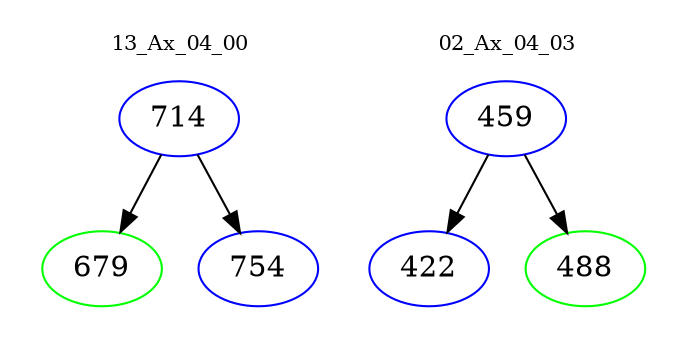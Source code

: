 digraph{
subgraph cluster_0 {
color = white
label = "13_Ax_04_00";
fontsize=10;
T0_714 [label="714", color="blue"]
T0_714 -> T0_679 [color="black"]
T0_679 [label="679", color="green"]
T0_714 -> T0_754 [color="black"]
T0_754 [label="754", color="blue"]
}
subgraph cluster_1 {
color = white
label = "02_Ax_04_03";
fontsize=10;
T1_459 [label="459", color="blue"]
T1_459 -> T1_422 [color="black"]
T1_422 [label="422", color="blue"]
T1_459 -> T1_488 [color="black"]
T1_488 [label="488", color="green"]
}
}
